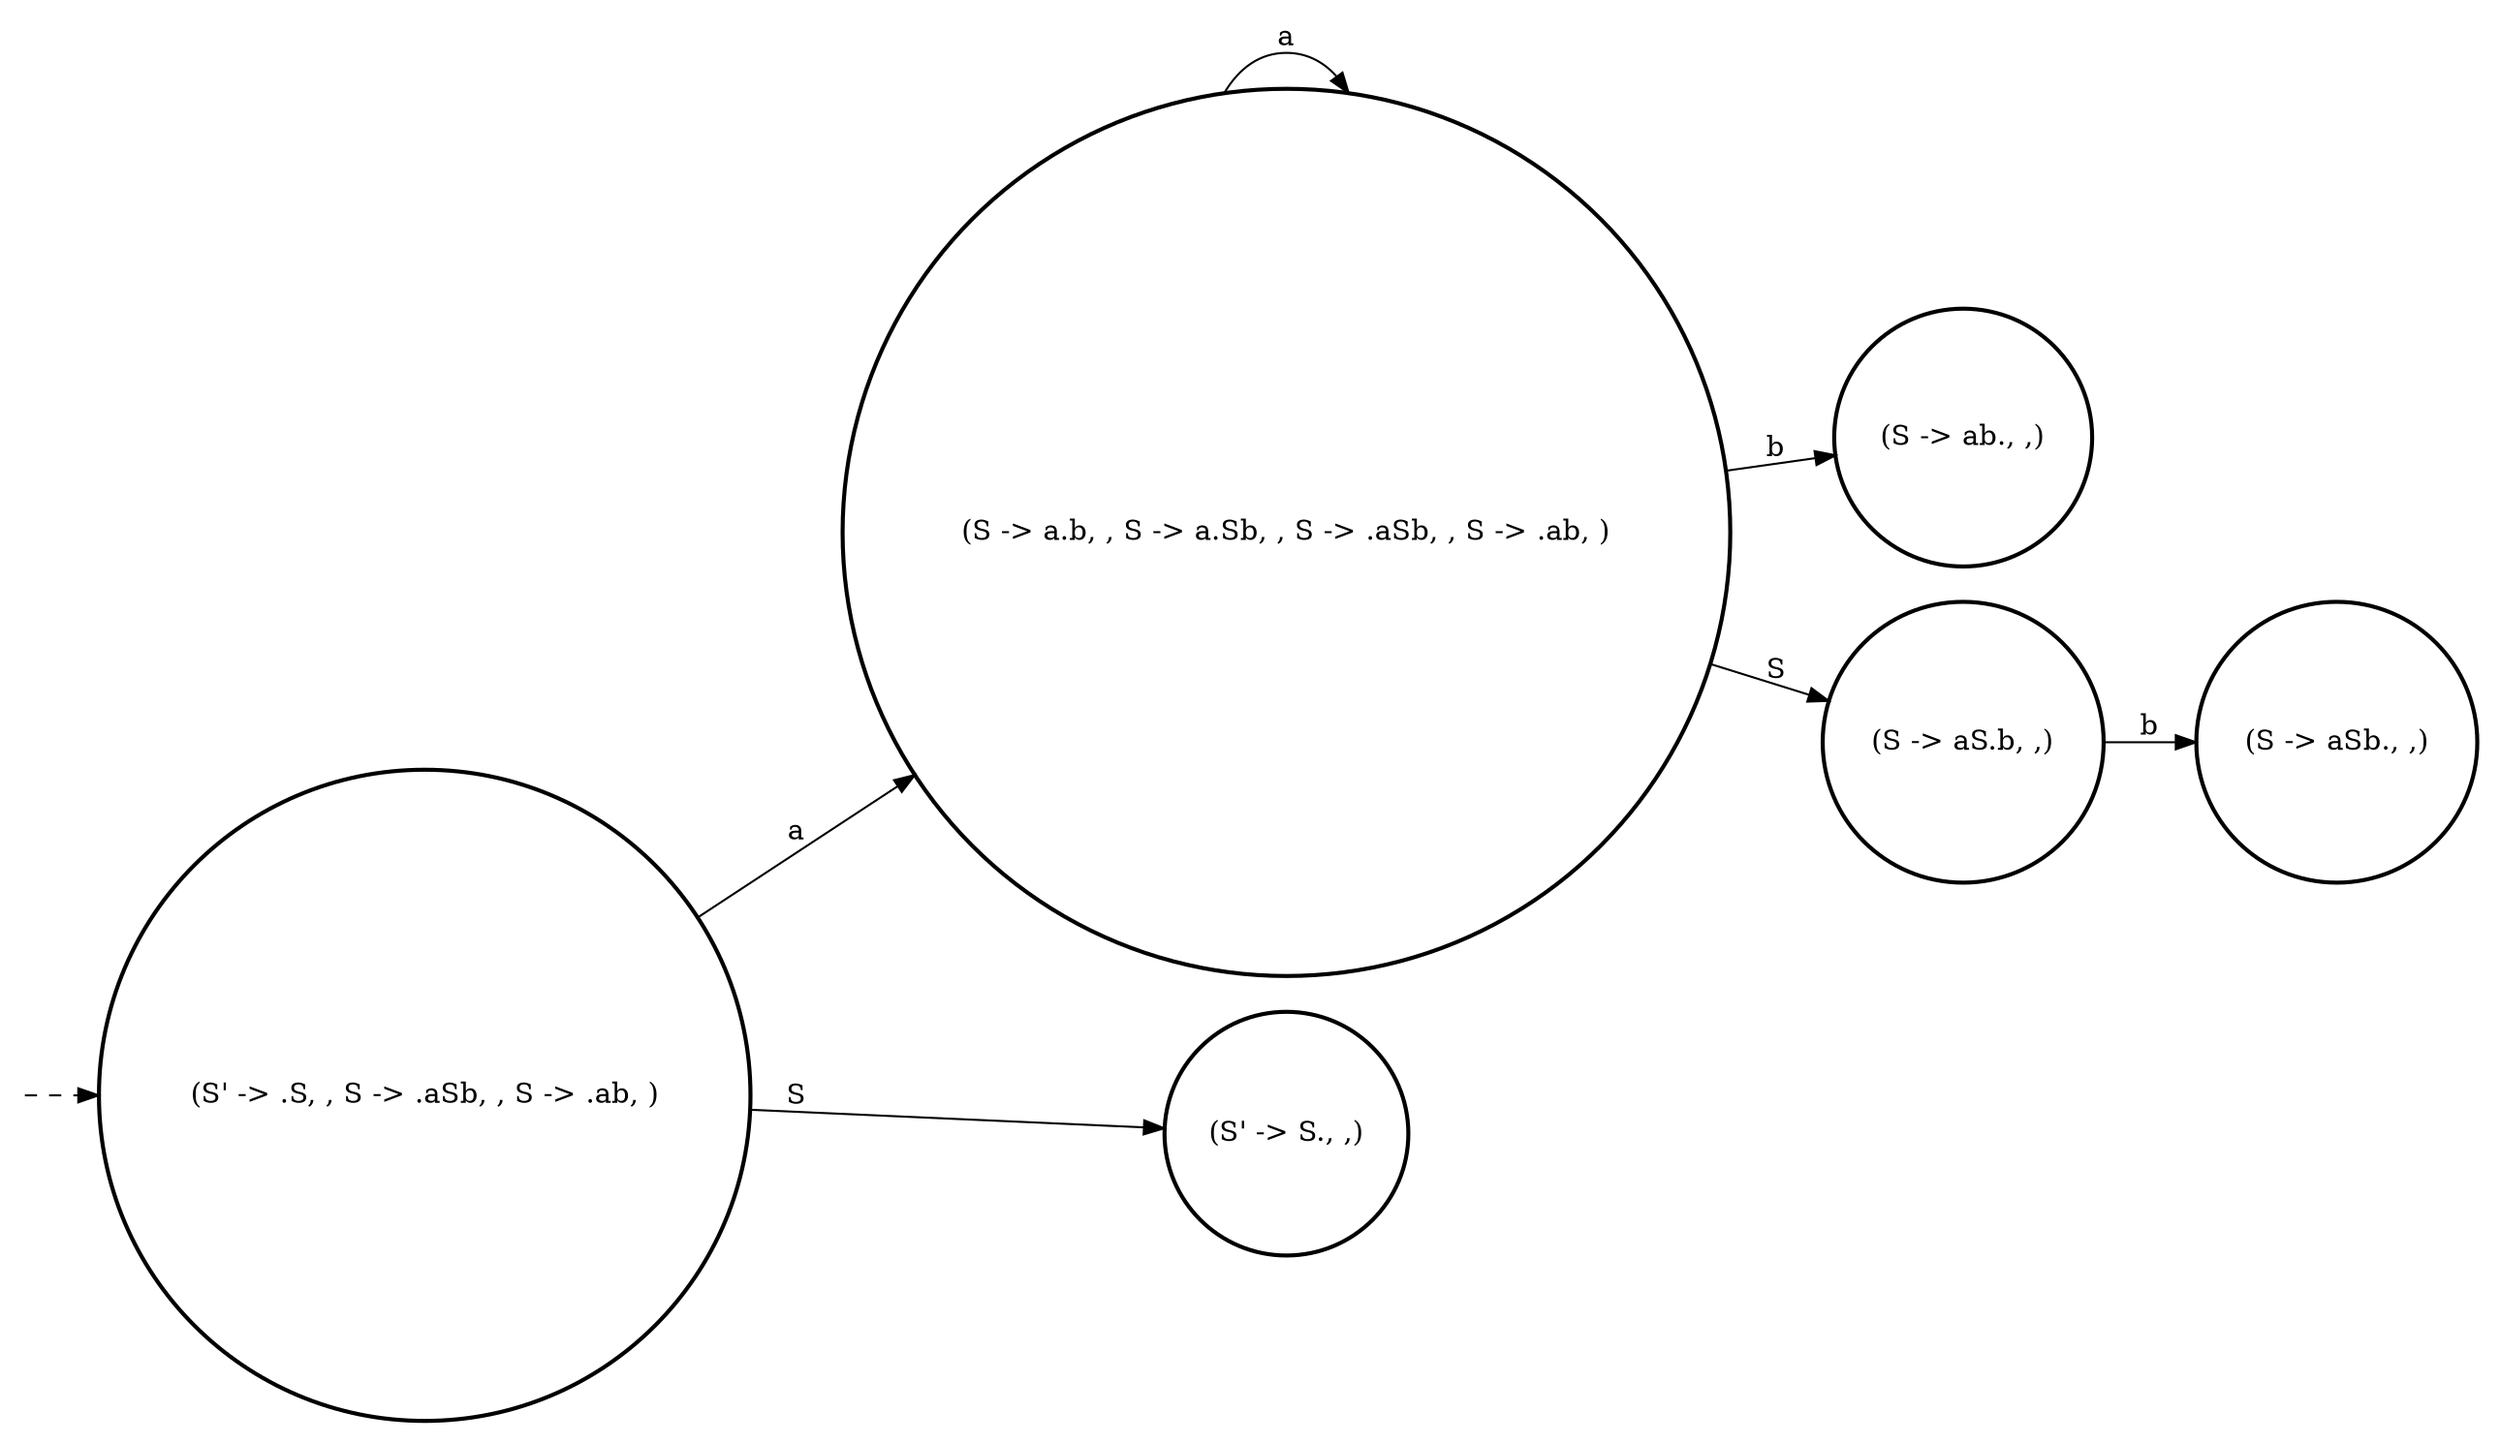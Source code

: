 digraph G {
margin=0.1;
rankdir=LR;
start [height=0, label="", shape=plaintext, width=0];
2904124856000 [label="(S' -> .S, , S -> .aSb, , S -> .ab, )", shape=circle, style=bold];
2904125343488 [label="(S -> a.b, , S -> a.Sb, , S -> .aSb, , S -> .ab, )", shape=circle, style=bold];
2904125343488 -> 2904125343488  [label=a, labeldistance=2];
2904125343680 [label="(S -> ab., ,)", shape=circle, style=bold];
2904125343488 -> 2904125343680  [label=b, labeldistance=2];
2904125343776 [label="(S -> aS.b, ,)", shape=circle, style=bold];
2904125343824 [label="(S -> aSb., ,)", shape=circle, style=bold];
2904125343776 -> 2904125343824  [label=b, labeldistance=2];
2904125343488 -> 2904125343776  [label=S, labeldistance=2];
2904124856000 -> 2904125343488  [label=a, labeldistance=2];
2904125343584 [label="(S' -> S., ,)", shape=circle, style=bold];
2904124856000 -> 2904125343584  [label=S, labeldistance=2];
start -> 2904124856000  [label="", style=dashed];
}
